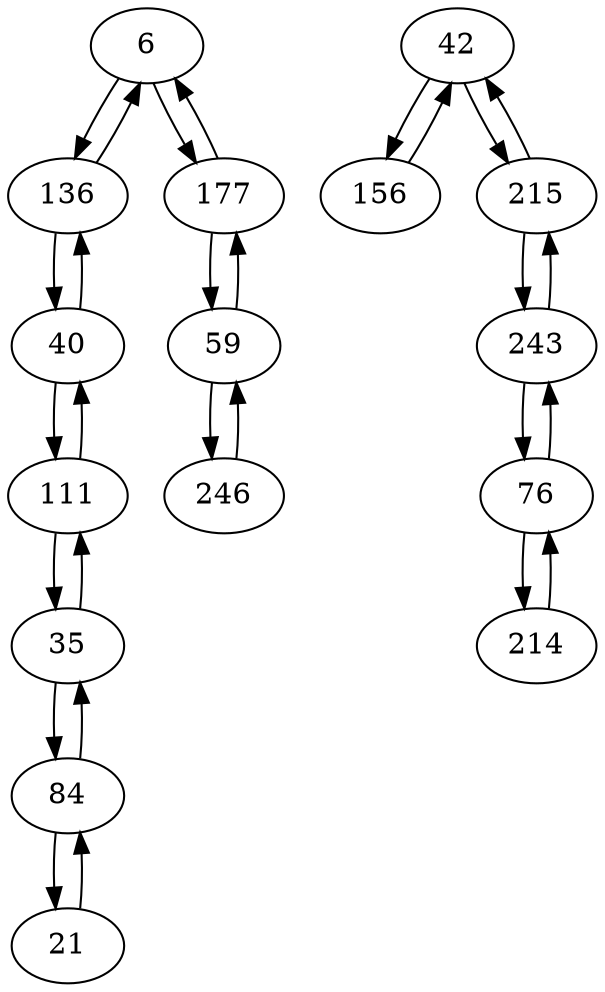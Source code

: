 digraph G {
6 -> 136;
21 -> 84;
35 -> 111;
40 -> 111;
42 -> 156;
59 -> 246;
76 -> 214;
84 -> 21;
111 -> 35;
136 -> 6;
177 -> 59;
215 -> 42;
243 -> 215;
246 -> 59;
6 -> 177;
35 -> 84;
40 -> 136;
42 -> 215;
59 -> 177;
76 -> 243;
84 -> 35;
111 -> 40;
136 -> 40;
156 -> 42;
177 -> 6;
214 -> 76;
215 -> 243;
243 -> 76;
}
